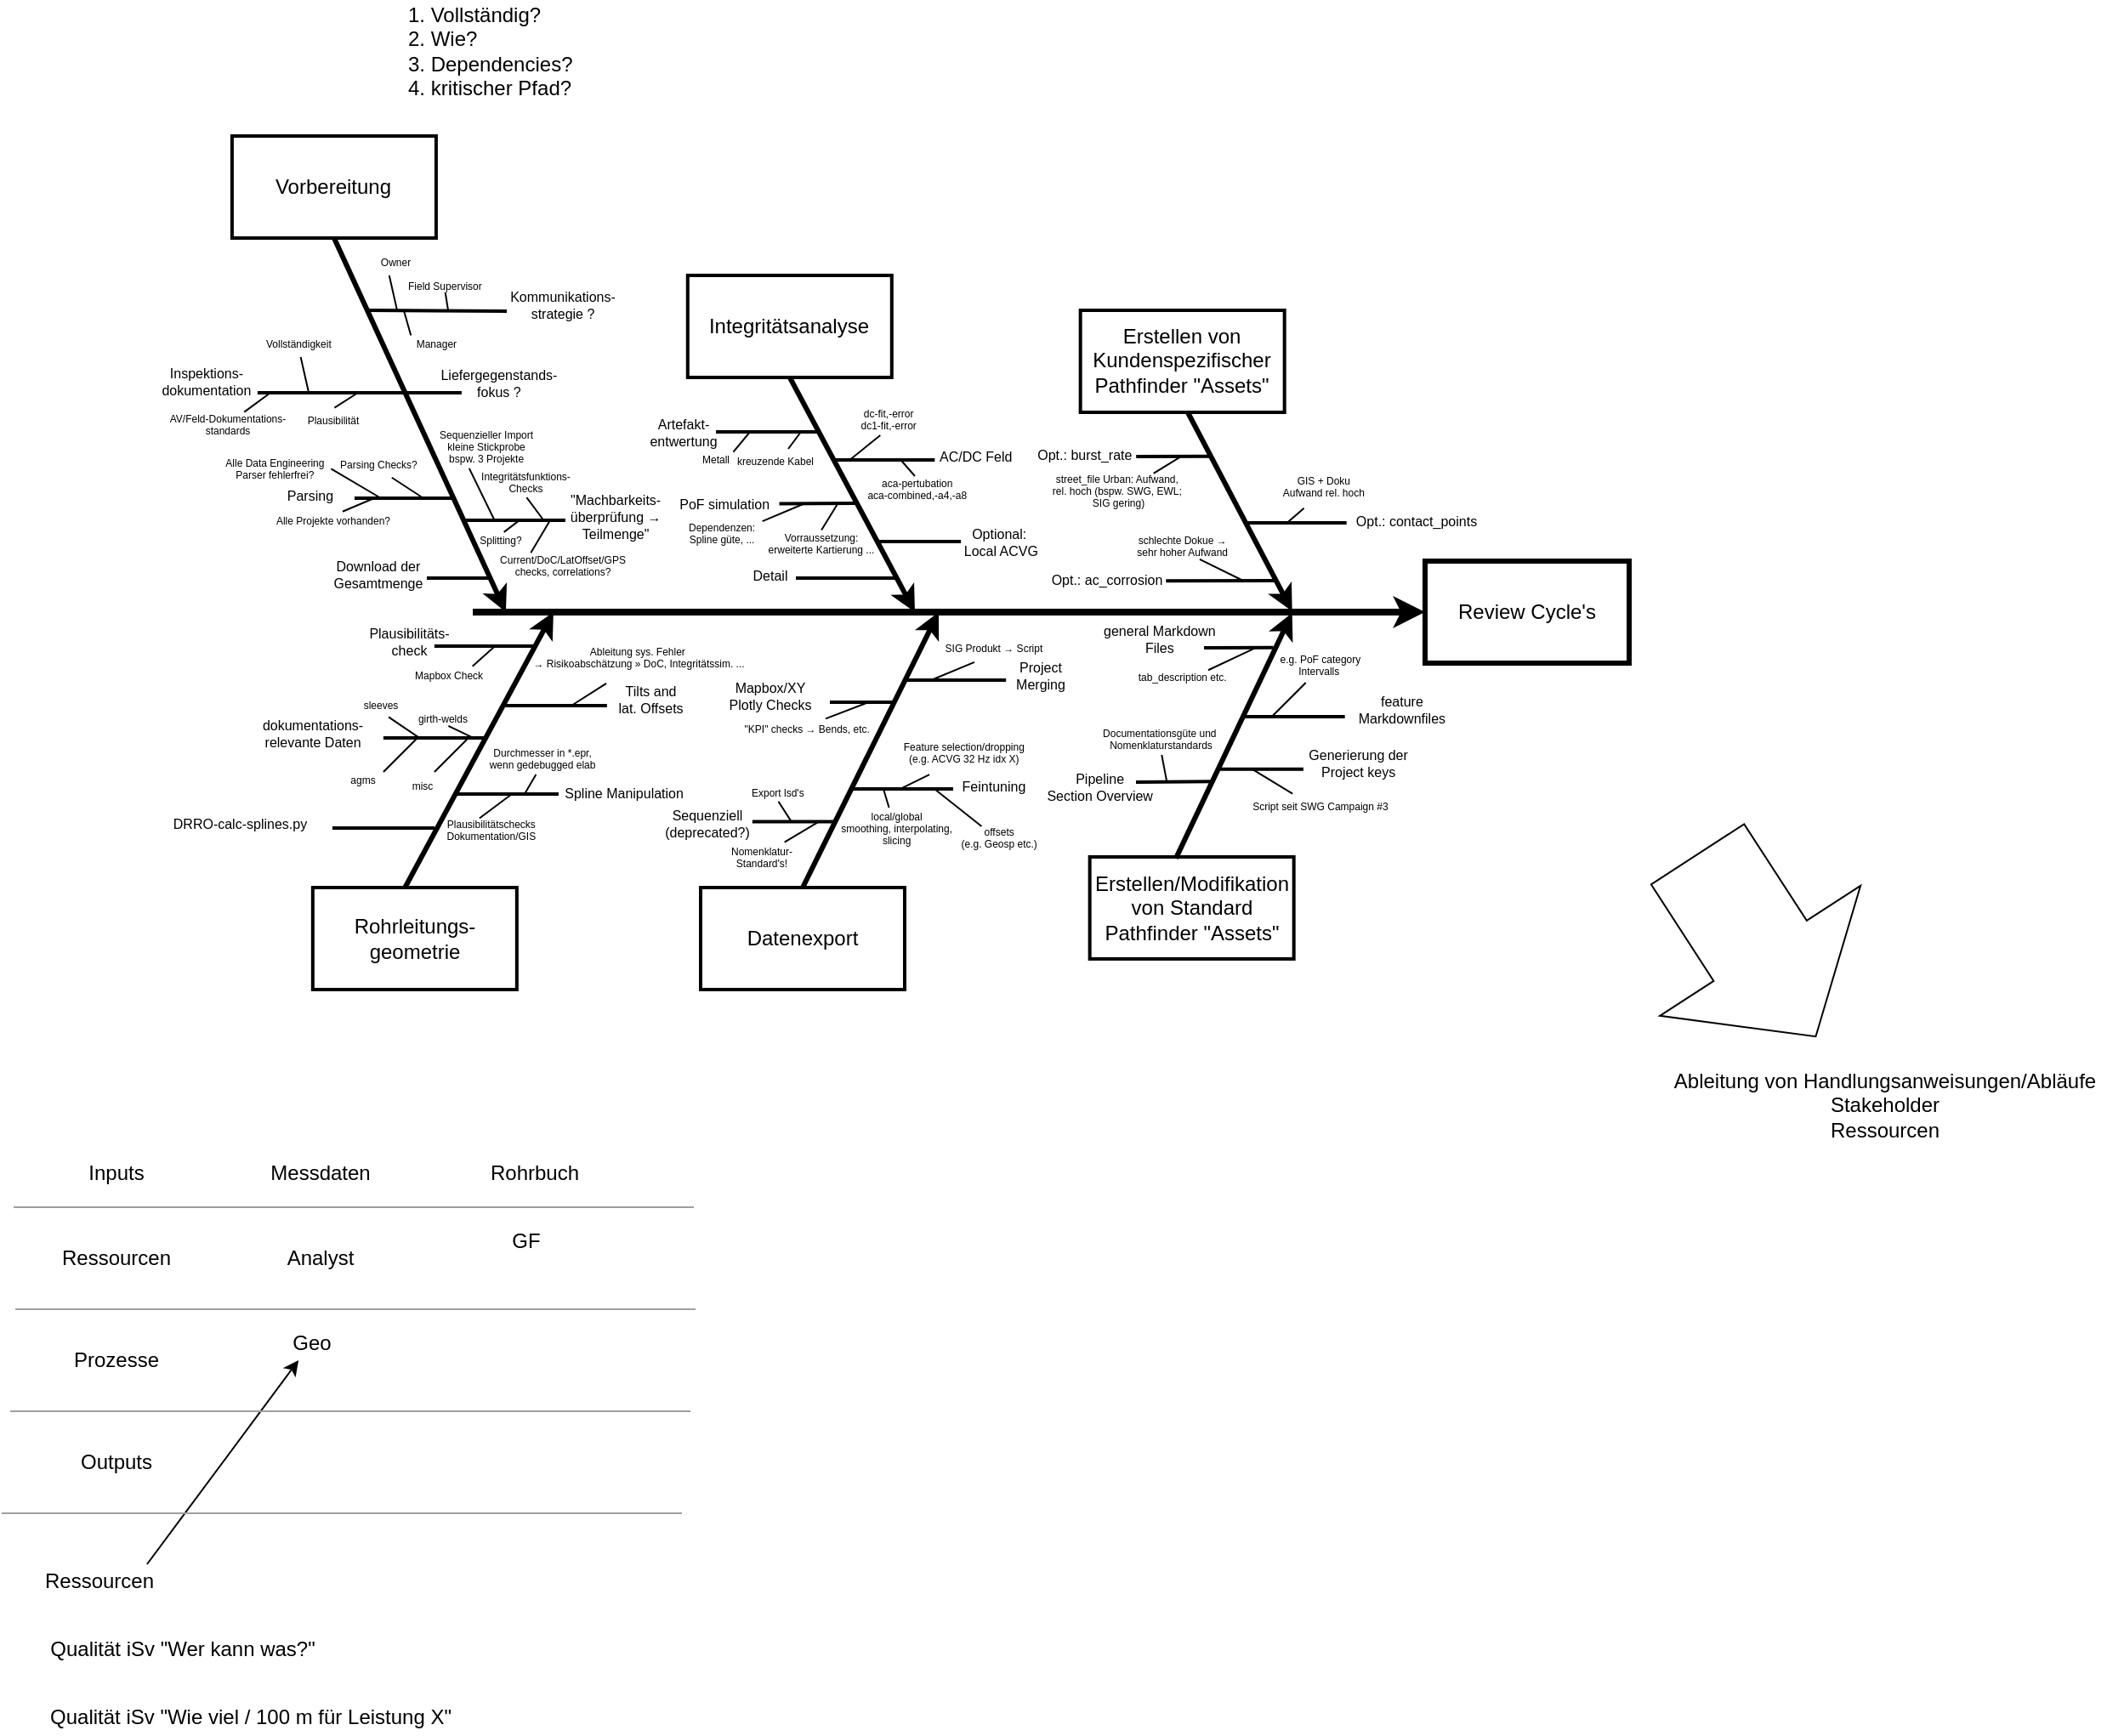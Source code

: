 <mxfile version="15.8.4" type="device"><diagram name="Page-1" id="4fc8d65c-f3f6-feb3-4d1c-02f59d9f9886"><mxGraphModel dx="1578" dy="1123" grid="1" gridSize="10" guides="1" tooltips="1" connect="1" arrows="1" fold="1" page="0" pageScale="1" pageWidth="826" pageHeight="1169" background="none" math="0" shadow="0"><root><mxCell id="0"/><mxCell id="1" parent="0"/><mxCell id="2" value="Vorbereitung" style="whiteSpace=wrap;strokeWidth=2" parent="1" vertex="1"><mxGeometry x="-21.542" width="120" height="60" as="geometry"/></mxCell><mxCell id="5" value="Rohrleitungs-&#10;geometrie" style="whiteSpace=wrap;strokeWidth=2" parent="1" vertex="1"><mxGeometry x="25.918" y="442" width="120" height="60" as="geometry"/></mxCell><mxCell id="8" value="Review Cycle's" style="whiteSpace=wrap;strokeWidth=3" parent="1" vertex="1"><mxGeometry x="680" y="250" width="120" height="60" as="geometry"/></mxCell><mxCell id="9" value="" style="edgeStyle=none;strokeWidth=4" parent="1" target="8" edge="1"><mxGeometry width="100" height="100" relative="1" as="geometry"><mxPoint x="120" y="280" as="sourcePoint"/><mxPoint x="240" y="230" as="targetPoint"/></mxGeometry></mxCell><mxCell id="12" value="" style="edgeStyle=none;exitX=0.5;exitY=1;strokeWidth=3" parent="1" source="2" edge="1"><mxGeometry width="100" height="100" relative="1" as="geometry"><mxPoint x="79.458" y="190" as="sourcePoint"/><mxPoint x="139.458" y="280" as="targetPoint"/></mxGeometry></mxCell><mxCell id="15" value="" style="edgeStyle=none;exitX=0.452;exitY=0;strokeWidth=3;exitDx=0;exitDy=0;exitPerimeter=0;" parent="1" source="5" edge="1"><mxGeometry width="100" height="100" relative="1" as="geometry"><mxPoint x="107.458" y="400" as="sourcePoint"/><mxPoint x="167.458" y="280" as="targetPoint"/></mxGeometry></mxCell><mxCell id="16" value="" style="edgeStyle=none;endArrow=none;strokeWidth=2" parent="1" edge="1"><mxGeometry width="100" height="100" relative="1" as="geometry"><mxPoint x="-6.542" y="151" as="sourcePoint"/><mxPoint x="53.458" y="151" as="targetPoint"/></mxGeometry></mxCell><mxCell id="17" value="" style="edgeStyle=none;endArrow=none;strokeWidth=2" parent="1" edge="1"><mxGeometry width="100" height="100" relative="1" as="geometry"><mxPoint x="50.458" y="213" as="sourcePoint"/><mxPoint x="108" y="213" as="targetPoint"/></mxGeometry></mxCell><mxCell id="18" value="" style="edgeStyle=none;endArrow=none;strokeWidth=2" parent="1" edge="1"><mxGeometry width="100" height="100" relative="1" as="geometry"><mxPoint x="93" y="260" as="sourcePoint"/><mxPoint x="129.458" y="260" as="targetPoint"/></mxGeometry></mxCell><mxCell id="19" value="" style="edgeStyle=none;endArrow=none;strokeWidth=2" parent="1" edge="1"><mxGeometry width="100" height="100" relative="1" as="geometry"><mxPoint x="53.458" y="151" as="sourcePoint"/><mxPoint x="113.458" y="151" as="targetPoint"/></mxGeometry></mxCell><mxCell id="20" value="" style="edgeStyle=none;endArrow=none;strokeWidth=2" parent="1" edge="1"><mxGeometry width="100" height="100" relative="1" as="geometry"><mxPoint x="114.458" y="226" as="sourcePoint"/><mxPoint x="174.458" y="226" as="targetPoint"/></mxGeometry></mxCell><mxCell id="25" value="" style="edgeStyle=none;endArrow=none;strokeWidth=2" parent="1" edge="1"><mxGeometry width="100" height="100" relative="1" as="geometry"><mxPoint x="97.458" y="300" as="sourcePoint"/><mxPoint x="157.458" y="300" as="targetPoint"/></mxGeometry></mxCell><mxCell id="26" value="" style="edgeStyle=none;endArrow=none;strokeWidth=2" parent="1" edge="1"><mxGeometry width="100" height="100" relative="1" as="geometry"><mxPoint x="67.458" y="354" as="sourcePoint"/><mxPoint x="127.458" y="354" as="targetPoint"/></mxGeometry></mxCell><mxCell id="27" value="" style="edgeStyle=none;endArrow=none;strokeWidth=2" parent="1" edge="1"><mxGeometry width="100" height="100" relative="1" as="geometry"><mxPoint x="37.458" y="407" as="sourcePoint"/><mxPoint x="97.458" y="407" as="targetPoint"/></mxGeometry></mxCell><mxCell id="35" value="" style="edgeStyle=none;endArrow=none;strokeWidth=2" parent="1" edge="1"><mxGeometry width="100" height="100" relative="1" as="geometry"><mxPoint x="138.918" y="335.05" as="sourcePoint"/><mxPoint x="198.918" y="335.05" as="targetPoint"/></mxGeometry></mxCell><mxCell id="37" value="" style="edgeStyle=none;endArrow=none;strokeWidth=2" parent="1" edge="1"><mxGeometry width="100" height="100" relative="1" as="geometry"><mxPoint x="110.458" y="387" as="sourcePoint"/><mxPoint x="170.458" y="387" as="targetPoint"/></mxGeometry></mxCell><mxCell id="38" value="" style="edgeStyle=none;endArrow=none;exitX=0.523;exitY=-0.011;exitDx=0;exitDy=0;exitPerimeter=0;" parent="1" source="122" edge="1"><mxGeometry width="100" height="100" relative="1" as="geometry"><mxPoint x="37" y="161" as="sourcePoint"/><mxPoint x="52.458" y="151" as="targetPoint"/></mxGeometry></mxCell><mxCell id="39" value="" style="edgeStyle=none;endArrow=none;" parent="1" source="121" edge="1"><mxGeometry width="100" height="100" relative="1" as="geometry"><mxPoint x="14" y="128" as="sourcePoint"/><mxPoint x="23.458" y="150.53" as="targetPoint"/></mxGeometry></mxCell><mxCell id="42" value="" style="edgeStyle=none;endArrow=none;" parent="1" edge="1"><mxGeometry width="100" height="100" relative="1" as="geometry"><mxPoint x="132.976" y="226.37" as="sourcePoint"/><mxPoint x="117.905" y="195.419" as="targetPoint"/></mxGeometry></mxCell><mxCell id="43" value="" style="edgeStyle=none;endArrow=none;entryX=0.507;entryY=1.108;entryDx=0;entryDy=0;entryPerimeter=0;" parent="1" target="130" edge="1"><mxGeometry width="100" height="100" relative="1" as="geometry"><mxPoint x="161.976" y="226.37" as="sourcePoint"/><mxPoint x="157.678" y="211.53" as="targetPoint"/></mxGeometry></mxCell><mxCell id="45" value="" style="edgeStyle=none;endArrow=none;exitX=1.047;exitY=0.359;exitDx=0;exitDy=0;exitPerimeter=0;" parent="1" source="123" edge="1"><mxGeometry width="100" height="100" relative="1" as="geometry"><mxPoint x="34.976" y="233.37" as="sourcePoint"/><mxPoint x="66" y="213" as="targetPoint"/></mxGeometry></mxCell><mxCell id="46" value="" style="edgeStyle=none;endArrow=none;" parent="1" target="136" edge="1"><mxGeometry width="100" height="100" relative="1" as="geometry"><mxPoint x="150.458" y="387" as="sourcePoint"/><mxPoint x="170.458" y="367" as="targetPoint"/></mxGeometry></mxCell><mxCell id="47" value="" style="edgeStyle=none;endArrow=none;entryX=0.101;entryY=0.081;entryDx=0;entryDy=0;entryPerimeter=0;" parent="1" edge="1"><mxGeometry width="100" height="100" relative="1" as="geometry"><mxPoint x="143" y="387" as="sourcePoint"/><mxPoint x="123.95" y="401.268" as="targetPoint"/></mxGeometry></mxCell><mxCell id="52" value="" style="edgeStyle=none;endArrow=none;" parent="1" edge="1"><mxGeometry width="100" height="100" relative="1" as="geometry"><mxPoint x="97.458" y="374" as="sourcePoint"/><mxPoint x="117.458" y="354" as="targetPoint"/></mxGeometry></mxCell><mxCell id="53" value="" style="edgeStyle=none;endArrow=none;" parent="1" edge="1"><mxGeometry width="100" height="100" relative="1" as="geometry"><mxPoint x="67.458" y="374" as="sourcePoint"/><mxPoint x="87.458" y="354" as="targetPoint"/></mxGeometry></mxCell><mxCell id="55" value="" style="edgeStyle=none;endArrow=none;" parent="1" source="Ro5ALPx7WOe1Nwd9Tbri-281" edge="1"><mxGeometry width="100" height="100" relative="1" as="geometry"><mxPoint x="184.044" y="340.94" as="sourcePoint"/><mxPoint x="178" y="335" as="targetPoint"/></mxGeometry></mxCell><mxCell id="114" value="Liefergegenstands-&#10;fokus ?" style="text;spacingTop=-5;fontSize=8;align=center;verticalAlign=middle;points=[]" parent="1" vertex="1"><mxGeometry x="120.458" y="138.0" width="30" height="20.0" as="geometry"/></mxCell><mxCell id="116" value="Parsing" style="text;spacingTop=-5;fontSize=8;align=center;verticalAlign=middle;points=[]" parent="1" vertex="1"><mxGeometry x="9.458" y="204.0" width="30" height="20.0" as="geometry"/></mxCell><mxCell id="117" value="Download der&#10;Gesamtmenge" style="text;spacingTop=-5;fontSize=8;align=center;verticalAlign=middle;points=[]" parent="1" vertex="1"><mxGeometry x="49.458" y="250.42" width="30" height="20.0" as="geometry"/></mxCell><mxCell id="118" value="Tilts and&#10;lat. Offsets" style="text;spacingTop=-5;fontSize=8;align=center;verticalAlign=middle;points=[]" parent="1" vertex="1"><mxGeometry x="201.54" y="323.94" width="46.46" height="20" as="geometry"/></mxCell><mxCell id="119" value="dokumentations-&#10;relevante Daten" style="text;spacingTop=-5;fontSize=8;align=center;verticalAlign=middle;points=[]" parent="1" vertex="1"><mxGeometry x="-9.95" y="344" width="71.95" height="20" as="geometry"/></mxCell><mxCell id="120" value="DRRO-calc-splines.py" style="text;spacingTop=-5;fontSize=8;align=center;verticalAlign=middle;points=[]" parent="1" vertex="1"><mxGeometry x="-60" y="397" width="86.46" height="20" as="geometry"/></mxCell><mxCell id="121" value="Vollständigkeit" style="text;spacingTop=-5;fontSize=6;align=center;verticalAlign=middle;points=[]" parent="1" vertex="1"><mxGeometry x="-4.08" y="120" width="43.54" height="10" as="geometry"/></mxCell><mxCell id="122" value="Plausibilität" style="text;spacingTop=-5;fontSize=6;align=center;verticalAlign=middle;points=[]" parent="1" vertex="1"><mxGeometry x="22.998" y="160.0" width="30" height="20.0" as="geometry"/></mxCell><mxCell id="123" value="Alle Data Engineering&#10;Parser fehlerfrei?" style="text;spacingTop=-5;fontSize=6;align=center;verticalAlign=middle;points=[]" parent="1" vertex="1"><mxGeometry x="-26.47" y="188.53" width="60.31" height="20" as="geometry"/></mxCell><mxCell id="125" value="sleeves" style="text;spacingTop=-5;fontSize=6;align=center;verticalAlign=middle;points=[]" parent="1" vertex="1"><mxGeometry x="51" y="335.94" width="30" height="2.92" as="geometry"/></mxCell><mxCell id="126" value="girth-welds" style="text;spacingTop=-5;fontSize=6;align=center;verticalAlign=middle;points=[]" parent="1" vertex="1"><mxGeometry x="87.46" y="343.86" width="30" height="3.06" as="geometry"/></mxCell><mxCell id="127" value="agms" style="text;spacingTop=-5;fontSize=6;align=center;verticalAlign=middle;points=[]" parent="1" vertex="1"><mxGeometry x="40.51" y="376.97" width="30" height="9.03" as="geometry"/></mxCell><mxCell id="128" value="misc" style="text;spacingTop=-5;fontSize=6;align=center;verticalAlign=middle;points=[]" parent="1" vertex="1"><mxGeometry x="75.514" y="374.972" width="30" height="20.0" as="geometry"/></mxCell><mxCell id="129" value="Sequenzieller Import&#10;kleine Stickprobe &#10;bspw. 3 Projekte" style="text;spacingTop=-5;fontSize=6;align=center;verticalAlign=middle;points=[]" parent="1" vertex="1"><mxGeometry x="113.036" y="175.419" width="30" height="20.0" as="geometry"/></mxCell><mxCell id="130" value="Integritätsfunktions-&#10;Checks" style="text;spacingTop=-5;fontSize=6;align=center;verticalAlign=middle;points=[]" parent="1" vertex="1"><mxGeometry x="119.46" y="201.53" width="63.54" height="10" as="geometry"/></mxCell><mxCell id="135" value="Plausibilitätschecks&#10;Dokumentation/GIS" style="text;spacingTop=-5;fontSize=6;align=center;verticalAlign=middle;points=[]" parent="1" vertex="1"><mxGeometry x="115.92" y="396.97" width="30" height="28" as="geometry"/></mxCell><mxCell id="136" value="Durchmesser in *.epr, &#10;wenn gedebugged elab" style="text;spacingTop=-5;fontSize=6;align=center;verticalAlign=middle;points=[]" parent="1" vertex="1"><mxGeometry x="126.05" y="362.45" width="69.97" height="13.05" as="geometry"/></mxCell><mxCell id="137" value="Inspektions-&#10;dokumentation&#10;" style="text;spacingTop=-5;fontSize=8;align=center;verticalAlign=middle;points=[]" parent="1" vertex="1"><mxGeometry x="-51.538" y="141.972" width="30" height="20.0" as="geometry"/></mxCell><mxCell id="138" value="&quot;Machbarkeits-&#10;überprüfung →&#10;Teilmenge&quot;" style="text;spacingTop=-5;fontSize=8;align=center;verticalAlign=middle;points=[]" parent="1" vertex="1"><mxGeometry x="176.04" y="216.53" width="56.04" height="20" as="geometry"/></mxCell><mxCell id="140" value="Plausibilitäts-&#10;check" style="text;spacingTop=-5;fontSize=8;align=center;verticalAlign=middle;points=[]" parent="1" vertex="1"><mxGeometry x="60" y="289.86" width="45.51" height="20" as="geometry"/></mxCell><mxCell id="142" value="Spline Manipulation" style="text;spacingTop=-5;fontSize=8;align=center;verticalAlign=middle;points=[]" parent="1" vertex="1"><mxGeometry x="194.042" y="378.992" width="30" height="20.0" as="geometry"/></mxCell><mxCell id="143" value="Integritätsanalyse" style="whiteSpace=wrap;strokeWidth=2" parent="1" vertex="1"><mxGeometry x="246.39" y="81.97" width="120" height="60" as="geometry"/></mxCell><mxCell id="144" value="Datenexport" style="whiteSpace=wrap;strokeWidth=2" parent="1" vertex="1"><mxGeometry x="254" y="442.0" width="120" height="60" as="geometry"/></mxCell><mxCell id="145" value="" style="edgeStyle=none;exitX=0.5;exitY=1;strokeWidth=3" parent="1" source="143" edge="1"><mxGeometry width="100" height="100" relative="1" as="geometry"><mxPoint x="320" y="190.0" as="sourcePoint"/><mxPoint x="380" y="280.0" as="targetPoint"/></mxGeometry></mxCell><mxCell id="146" value="" style="edgeStyle=none;exitX=0.5;exitY=0;strokeWidth=3;exitDx=0;exitDy=0;" parent="1" source="144" edge="1"><mxGeometry width="100" height="100" relative="1" as="geometry"><mxPoint x="334.0" y="400.0" as="sourcePoint"/><mxPoint x="394" y="280.0" as="targetPoint"/></mxGeometry></mxCell><mxCell id="147" value="" style="edgeStyle=none;endArrow=none;strokeWidth=2" parent="1" edge="1"><mxGeometry width="100" height="100" relative="1" as="geometry"><mxPoint x="263.0" y="174.0" as="sourcePoint"/><mxPoint x="323" y="174.0" as="targetPoint"/></mxGeometry></mxCell><mxCell id="148" value="" style="edgeStyle=none;endArrow=none;strokeWidth=2;exitX=1.019;exitY=0.367;exitDx=0;exitDy=0;exitPerimeter=0;" parent="1" source="177" edge="1"><mxGeometry width="100" height="100" relative="1" as="geometry"><mxPoint x="285" y="216.0" as="sourcePoint"/><mxPoint x="345.0" y="216.0" as="targetPoint"/></mxGeometry></mxCell><mxCell id="149" value="" style="edgeStyle=none;endArrow=none;strokeWidth=2" parent="1" edge="1"><mxGeometry width="100" height="100" relative="1" as="geometry"><mxPoint x="310" y="260.0" as="sourcePoint"/><mxPoint x="370.0" y="260.0" as="targetPoint"/></mxGeometry></mxCell><mxCell id="150" value="" style="edgeStyle=none;endArrow=none;strokeWidth=2" parent="1" edge="1"><mxGeometry width="100" height="100" relative="1" as="geometry"><mxPoint x="358.06" y="238.54" as="sourcePoint"/><mxPoint x="407.06" y="238.54" as="targetPoint"/></mxGeometry></mxCell><mxCell id="152" value="" style="edgeStyle=none;endArrow=none;strokeWidth=2" parent="1" edge="1"><mxGeometry width="100" height="100" relative="1" as="geometry"><mxPoint x="331.67" y="190.49" as="sourcePoint"/><mxPoint x="391.67" y="190.49" as="targetPoint"/></mxGeometry></mxCell><mxCell id="155" value="" style="edgeStyle=none;endArrow=none;strokeWidth=2;" parent="1" edge="1"><mxGeometry width="100" height="100" relative="1" as="geometry"><mxPoint x="330" y="333" as="sourcePoint"/><mxPoint x="368.61" y="333.06" as="targetPoint"/></mxGeometry></mxCell><mxCell id="157" value="" style="edgeStyle=none;endArrow=none;strokeWidth=2" parent="1" edge="1"><mxGeometry width="100" height="100" relative="1" as="geometry"><mxPoint x="373.58" y="320.0" as="sourcePoint"/><mxPoint x="433.58" y="320.0" as="targetPoint"/></mxGeometry></mxCell><mxCell id="158" value="" style="edgeStyle=none;endArrow=none;strokeWidth=2" parent="1" edge="1"><mxGeometry width="100" height="100" relative="1" as="geometry"><mxPoint x="284.42" y="403.31" as="sourcePoint"/><mxPoint x="333.17" y="403.25" as="targetPoint"/><Array as="points"><mxPoint x="310.42" y="403.31"/></Array></mxGeometry></mxCell><mxCell id="159" value="" style="edgeStyle=none;endArrow=none;" parent="1" source="183" edge="1"><mxGeometry width="100" height="100" relative="1" as="geometry"><mxPoint x="293.0" y="194.0" as="sourcePoint"/><mxPoint x="313.0" y="174.0" as="targetPoint"/></mxGeometry></mxCell><mxCell id="160" value="" style="edgeStyle=none;endArrow=none;exitX=1.011;exitY=0.144;exitDx=0;exitDy=0;exitPerimeter=0;" parent="1" source="182" edge="1"><mxGeometry width="100" height="100" relative="1" as="geometry"><mxPoint x="263.0" y="194.0" as="sourcePoint"/><mxPoint x="283" y="174.0" as="targetPoint"/></mxGeometry></mxCell><mxCell id="161" value="" style="edgeStyle=none;endArrow=none;entryX=0.336;entryY=0.962;entryDx=0;entryDy=0;entryPerimeter=0;" parent="1" target="192" edge="1"><mxGeometry width="100" height="100" relative="1" as="geometry"><mxPoint x="341.67" y="190.49" as="sourcePoint"/><mxPoint x="361.67" y="170.49" as="targetPoint"/></mxGeometry></mxCell><mxCell id="162" value="" style="edgeStyle=none;endArrow=none;" parent="1" edge="1"><mxGeometry width="100" height="100" relative="1" as="geometry"><mxPoint x="371.67" y="190.49" as="sourcePoint"/><mxPoint x="380" y="200" as="targetPoint"/></mxGeometry></mxCell><mxCell id="165" value="" style="edgeStyle=none;endArrow=none;exitX=0.502;exitY=-0.036;exitDx=0;exitDy=0;exitPerimeter=0;" parent="1" source="185" edge="1"><mxGeometry width="100" height="100" relative="1" as="geometry"><mxPoint x="314.518" y="236.37" as="sourcePoint"/><mxPoint x="334.518" y="216.37" as="targetPoint"/></mxGeometry></mxCell><mxCell id="166" value="" style="edgeStyle=none;endArrow=none;" parent="1" source="184" edge="1"><mxGeometry width="100" height="100" relative="1" as="geometry"><mxPoint x="284.496" y="229.288" as="sourcePoint"/><mxPoint x="314.518" y="216.37" as="targetPoint"/></mxGeometry></mxCell><mxCell id="167" value="" style="edgeStyle=none;endArrow=none;entryX=0.944;entryY=-0.083;entryDx=0;entryDy=0;entryPerimeter=0;" parent="1" target="197" edge="1"><mxGeometry width="100" height="100" relative="1" as="geometry"><mxPoint x="323.42" y="403.31" as="sourcePoint"/><mxPoint x="343.42" y="383.31" as="targetPoint"/></mxGeometry></mxCell><mxCell id="168" value="" style="edgeStyle=none;endArrow=none;entryX=0.511;entryY=1.357;entryDx=0;entryDy=0;entryPerimeter=0;" parent="1" target="196" edge="1"><mxGeometry width="100" height="100" relative="1" as="geometry"><mxPoint x="307.42" y="403.31" as="sourcePoint"/><mxPoint x="327.42" y="383.31" as="targetPoint"/></mxGeometry></mxCell><mxCell id="169" value="" style="edgeStyle=none;endArrow=none;entryX=0.117;entryY=0.95;entryDx=0;entryDy=0;entryPerimeter=0;" parent="1" target="195" edge="1"><mxGeometry width="100" height="100" relative="1" as="geometry"><mxPoint x="389.58" y="320" as="sourcePoint"/><mxPoint x="433.58" y="300.0" as="targetPoint"/></mxGeometry></mxCell><mxCell id="176" value="Artefakt-&#10;entwertung" style="text;spacingTop=-5;fontSize=8;align=center;verticalAlign=middle;points=[]" parent="1" vertex="1"><mxGeometry x="229.0" y="167.0" width="30" height="20.0" as="geometry"/></mxCell><mxCell id="177" value="PoF simulation" style="text;spacingTop=-5;fontSize=8;align=center;verticalAlign=middle;points=[]" parent="1" vertex="1"><mxGeometry x="237.08" y="208.89" width="62" height="20" as="geometry"/></mxCell><mxCell id="178" value="Detail" style="text;spacingTop=-5;fontSize=8;align=center;verticalAlign=middle;points=[]" parent="1" vertex="1"><mxGeometry x="280" y="251.0" width="30" height="20.0" as="geometry"/></mxCell><mxCell id="181" value="Mapbox/XY &#10;Plotly Checks" style="text;spacingTop=-5;fontSize=8;align=center;verticalAlign=middle;points=[]" parent="1" vertex="1"><mxGeometry x="266.5" y="321.94" width="57" height="20" as="geometry"/></mxCell><mxCell id="182" value="Metall" style="text;spacingTop=-5;fontSize=6;align=center;verticalAlign=middle;points=[]" parent="1" vertex="1"><mxGeometry x="253" y="182.89" width="20" height="20" as="geometry"/></mxCell><mxCell id="183" value="kreuzende Kabel" style="text;spacingTop=-5;fontSize=6;align=center;verticalAlign=middle;points=[]" parent="1" vertex="1"><mxGeometry x="283.0" y="184.0" width="30" height="20.0" as="geometry"/></mxCell><mxCell id="184" value="Dependenzen: &#10;Spline güte, ..." style="text;spacingTop=-5;fontSize=6;align=center;verticalAlign=middle;points=[]" parent="1" vertex="1"><mxGeometry x="228.08" y="226.53" width="76.92" height="20" as="geometry"/></mxCell><mxCell id="185" value="Vorraussetzung: &#10;erweiterte Kartierung ..." style="text;spacingTop=-5;fontSize=6;align=center;verticalAlign=middle;points=[]" parent="1" vertex="1"><mxGeometry x="309.996" y="232.498" width="30" height="20.0" as="geometry"/></mxCell><mxCell id="192" value="dc-fit,-error&#10;dc1-fit,-error" style="text;spacingTop=-5;fontSize=6;align=center;verticalAlign=middle;points=[]" parent="1" vertex="1"><mxGeometry x="349.58" y="161.97" width="30" height="14.58" as="geometry"/></mxCell><mxCell id="193" value="aca-pertubation&#10;aca-combined,-a4,-a8" style="text;spacingTop=-5;fontSize=6;align=center;verticalAlign=middle;points=[]" parent="1" vertex="1"><mxGeometry x="366.389" y="200.629" width="30" height="20.0" as="geometry"/></mxCell><mxCell id="194" value=" " style="text;spacingTop=-5;fontSize=6;align=center;verticalAlign=middle;points=[]" parent="1" vertex="1"><mxGeometry x="384.833" y="308.333" width="30" height="20.0" as="geometry"/></mxCell><mxCell id="195" value="SIG Produkt → Script" style="text;spacingTop=-5;fontSize=6;align=center;verticalAlign=middle;points=[]" parent="1" vertex="1"><mxGeometry x="411.48" y="298.33" width="30" height="11.67" as="geometry"/></mxCell><mxCell id="196" value="Export lsd's" style="text;spacingTop=-5;fontSize=6;align=center;verticalAlign=middle;points=[]" parent="1" vertex="1"><mxGeometry x="284.42" y="387.63" width="30" height="2.73" as="geometry"/></mxCell><mxCell id="197" value="Nomenklatur-&#10;Standard's!" style="text;spacingTop=-5;fontSize=6;align=center;verticalAlign=middle;points=[]" parent="1" vertex="1"><mxGeometry x="275.003" y="416.997" width="30" height="20.0" as="geometry"/></mxCell><mxCell id="198" value="Optional:&#10; Local ACVG" style="text;spacingTop=-5;fontSize=8;align=center;verticalAlign=middle;points=[]" parent="1" vertex="1"><mxGeometry x="414.583" y="231.532" width="30" height="20.0" as="geometry"/></mxCell><mxCell id="200" value="AC/DC Feld" style="text;spacingTop=-5;fontSize=8;align=center;verticalAlign=middle;points=[]" parent="1" vertex="1"><mxGeometry x="400.833" y="180.892" width="30" height="20.0" as="geometry"/></mxCell><mxCell id="202" value="Project &#10;Merging" style="text;spacingTop=-5;fontSize=8;align=center;verticalAlign=middle;points=[]" parent="1" vertex="1"><mxGeometry x="438.993" y="310.002" width="30" height="20.0" as="geometry"/></mxCell><mxCell id="203" value="Sequenziell&#10;(deprecated?)" style="text;spacingTop=-5;fontSize=8;align=center;verticalAlign=middle;points=[]" parent="1" vertex="1"><mxGeometry x="243.003" y="396.972" width="30" height="20.0" as="geometry"/></mxCell><mxCell id="204" value="Erstellen von Kundenspezifischer Pathfinder &quot;Assets&quot;" style="whiteSpace=wrap;strokeWidth=2" parent="1" vertex="1"><mxGeometry x="477.333" y="102.498" width="120" height="60" as="geometry"/></mxCell><mxCell id="205" value="Erstellen/Modifikation von Standard Pathfinder &quot;Assets&quot;" style="whiteSpace=wrap;strokeWidth=2" parent="1" vertex="1"><mxGeometry x="482.833" y="423.968" width="120" height="60" as="geometry"/></mxCell><mxCell id="206" value="" style="edgeStyle=none;exitX=0.526;exitY=1;strokeWidth=3;exitDx=0;exitDy=0;exitPerimeter=0;" parent="1" source="204" edge="1"><mxGeometry width="100" height="100" relative="1" as="geometry"><mxPoint x="525.663" y="135.998" as="sourcePoint"/><mxPoint x="601.833" y="279.528" as="targetPoint"/></mxGeometry></mxCell><mxCell id="207" value="" style="edgeStyle=none;strokeWidth=3;exitX=0.422;exitY=0.014;exitDx=0;exitDy=0;exitPerimeter=0;" parent="1" source="205" edge="1"><mxGeometry width="100" height="100" relative="1" as="geometry"><mxPoint x="546" y="399" as="sourcePoint"/><mxPoint x="601.833" y="280.528" as="targetPoint"/></mxGeometry></mxCell><mxCell id="208" value="" style="edgeStyle=none;endArrow=none;strokeWidth=2;startArrow=none;" parent="1" edge="1"><mxGeometry width="100" height="100" relative="1" as="geometry"><mxPoint x="608.46" y="372.42" as="sourcePoint"/><mxPoint x="558.46" y="372.42" as="targetPoint"/></mxGeometry></mxCell><mxCell id="209" value="" style="edgeStyle=none;endArrow=none;strokeWidth=2;exitX=0.995;exitY=0.407;exitDx=0;exitDy=0;exitPerimeter=0;" parent="1" source="238" edge="1"><mxGeometry width="100" height="100" relative="1" as="geometry"><mxPoint x="560" y="262" as="sourcePoint"/><mxPoint x="592.833" y="261.528" as="targetPoint"/></mxGeometry></mxCell><mxCell id="210" value="" style="edgeStyle=none;endArrow=none;strokeWidth=2" parent="1" edge="1"><mxGeometry width="100" height="100" relative="1" as="geometry"><mxPoint x="510" y="380" as="sourcePoint"/><mxPoint x="555.16" y="379.62" as="targetPoint"/></mxGeometry></mxCell><mxCell id="211" value="" style="edgeStyle=none;endArrow=none;strokeWidth=2;exitX=1.003;exitY=0.424;exitDx=0;exitDy=0;exitPerimeter=0;" parent="1" source="259" edge="1"><mxGeometry width="100" height="100" relative="1" as="geometry"><mxPoint x="508.592" y="189.8" as="sourcePoint"/><mxPoint x="553.753" y="188.358" as="targetPoint"/></mxGeometry></mxCell><mxCell id="212" value="" style="edgeStyle=none;endArrow=none;strokeWidth=2" parent="1" edge="1"><mxGeometry width="100" height="100" relative="1" as="geometry"><mxPoint x="573.833" y="227.528" as="sourcePoint"/><mxPoint x="633.833" y="227.528" as="targetPoint"/></mxGeometry></mxCell><mxCell id="215" value="" style="edgeStyle=none;endArrow=none;strokeWidth=2" parent="1" edge="1"><mxGeometry width="100" height="100" relative="1" as="geometry"><mxPoint x="550" y="301" as="sourcePoint"/><mxPoint x="590.753" y="300.838" as="targetPoint"/></mxGeometry></mxCell><mxCell id="218" value="" style="edgeStyle=none;endArrow=none;strokeWidth=2" parent="1" edge="1"><mxGeometry width="100" height="100" relative="1" as="geometry"><mxPoint x="572.833" y="341.528" as="sourcePoint"/><mxPoint x="632.833" y="341.528" as="targetPoint"/></mxGeometry></mxCell><mxCell id="220" value="" style="edgeStyle=none;endArrow=none;" parent="1" source="244" edge="1"><mxGeometry width="100" height="100" relative="1" as="geometry"><mxPoint x="541.293" y="423.948" as="sourcePoint"/><mxPoint x="578.46" y="372.42" as="targetPoint"/></mxGeometry></mxCell><mxCell id="222" value="" style="edgeStyle=none;endArrow=none;" parent="1" source="Ro5ALPx7WOe1Nwd9Tbri-309" edge="1"><mxGeometry width="100" height="100" relative="1" as="geometry"><mxPoint x="515.753" y="208.888" as="sourcePoint"/><mxPoint x="535.753" y="188.888" as="targetPoint"/></mxGeometry></mxCell><mxCell id="224" value="" style="edgeStyle=none;endArrow=none;" parent="1" target="251" edge="1"><mxGeometry width="100" height="100" relative="1" as="geometry"><mxPoint x="598.351" y="227.897" as="sourcePoint"/><mxPoint x="618.351" y="207.897" as="targetPoint"/></mxGeometry></mxCell><mxCell id="231" value="" style="edgeStyle=none;endArrow=none;" parent="1" edge="1"><mxGeometry width="100" height="100" relative="1" as="geometry"><mxPoint x="589.833" y="341.528" as="sourcePoint"/><mxPoint x="609.833" y="321.528" as="targetPoint"/></mxGeometry></mxCell><mxCell id="233" value="" style="edgeStyle=none;endArrow=none;" parent="1" source="Ro5ALPx7WOe1Nwd9Tbri-312" edge="1"><mxGeometry width="100" height="100" relative="1" as="geometry"><mxPoint x="550" y="310" as="sourcePoint"/><mxPoint x="580.753" y="300.838" as="targetPoint"/></mxGeometry></mxCell><mxCell id="238" value="Opt.: ac_corrosion" style="text;spacingTop=-5;fontSize=8;align=center;verticalAlign=middle;points=[]" parent="1" vertex="1"><mxGeometry x="458" y="253.53" width="70" height="20" as="geometry"/></mxCell><mxCell id="239" value="Pipeline &#10;Section Overview" style="text;spacingTop=-5;fontSize=8;align=center;verticalAlign=middle;points=[]" parent="1" vertex="1"><mxGeometry x="473.833" y="375.598" width="30" height="20.0" as="geometry"/></mxCell><mxCell id="241" value="general Markdown &#10;Files" style="text;spacingTop=-5;fontSize=8;align=center;verticalAlign=middle;points=[]" parent="1" vertex="1"><mxGeometry x="508.923" y="288.338" width="30" height="20.0" as="geometry"/></mxCell><mxCell id="244" value="Script seit SWG Campaign #3" style="text;spacingTop=-5;fontSize=6;align=center;verticalAlign=middle;points=[]" parent="1" vertex="1"><mxGeometry x="578.46" y="386.84" width="80" height="20" as="geometry"/></mxCell><mxCell id="251" value="GIS + Doku&#10;Aufwand rel. hoch" style="text;spacingTop=-5;fontSize=6;align=center;verticalAlign=middle;points=[]" parent="1" vertex="1"><mxGeometry x="605.421" y="198.897" width="30" height="20.0" as="geometry"/></mxCell><mxCell id="255" value="e.g. PoF category&#10;Intervalls " style="text;spacingTop=-5;fontSize=6;align=center;verticalAlign=middle;points=[]" parent="1" vertex="1"><mxGeometry x="603.457" y="303.941" width="30" height="20.0" as="geometry"/></mxCell><mxCell id="259" value="Opt.: burst_rate" style="text;spacingTop=-5;fontSize=8;align=center;verticalAlign=middle;points=[]" parent="1" vertex="1"><mxGeometry x="449.92" y="180" width="60" height="20" as="geometry"/></mxCell><mxCell id="260" value="Opt.: contact_points" style="text;spacingTop=-5;fontSize=8;align=center;verticalAlign=middle;points=[]" parent="1" vertex="1"><mxGeometry x="630" y="218.9" width="90" height="20" as="geometry"/></mxCell><mxCell id="263" value="feature &#10;Markdownfiles" style="text;spacingTop=-5;fontSize=8;align=center;verticalAlign=middle;points=[]" parent="1" vertex="1"><mxGeometry x="651.457" y="330.0" width="30" height="20.0" as="geometry"/></mxCell><mxCell id="Ro5ALPx7WOe1Nwd9Tbri-266" value="" style="edgeStyle=none;endArrow=none;exitX=0.646;exitY=-0.01;exitDx=0;exitDy=0;exitPerimeter=0;" parent="1" source="Ro5ALPx7WOe1Nwd9Tbri-267" edge="1"><mxGeometry width="100" height="100" relative="1" as="geometry"><mxPoint x="-13.812" y="160.8" as="sourcePoint"/><mxPoint x="1" y="151" as="targetPoint"/></mxGeometry></mxCell><mxCell id="Ro5ALPx7WOe1Nwd9Tbri-267" value="AV/Feld-Dokumentations-&#10;standards" style="text;spacingTop=-5;fontSize=6;align=center;verticalAlign=middle;points=[]" parent="1" vertex="1"><mxGeometry x="-57" y="162.5" width="66" height="20" as="geometry"/></mxCell><mxCell id="Ro5ALPx7WOe1Nwd9Tbri-269" value="" style="edgeStyle=none;endArrow=none;" parent="1" source="Ro5ALPx7WOe1Nwd9Tbri-270" edge="1"><mxGeometry width="100" height="100" relative="1" as="geometry"><mxPoint x="-13.122" y="193.16" as="sourcePoint"/><mxPoint x="91" y="213" as="targetPoint"/></mxGeometry></mxCell><mxCell id="Ro5ALPx7WOe1Nwd9Tbri-270" value="Parsing Checks?" style="text;spacingTop=-5;fontSize=6;align=center;verticalAlign=middle;points=[]" parent="1" vertex="1"><mxGeometry x="39" y="190.89" width="51.45" height="10" as="geometry"/></mxCell><mxCell id="Ro5ALPx7WOe1Nwd9Tbri-271" value="" style="edgeStyle=none;endArrow=none;" parent="1" edge="1"><mxGeometry width="100" height="100" relative="1" as="geometry"><mxPoint x="43.439" y="220.89" as="sourcePoint"/><mxPoint x="61.51" y="213.0" as="targetPoint"/><Array as="points"><mxPoint x="62" y="213"/></Array></mxGeometry></mxCell><mxCell id="Ro5ALPx7WOe1Nwd9Tbri-272" value="Alle Projekte vorhanden?" style="text;spacingTop=-5;fontSize=6;align=center;verticalAlign=middle;points=[]" parent="1" vertex="1"><mxGeometry x="12.27" y="220.63" width="51.45" height="16.53" as="geometry"/></mxCell><mxCell id="Ro5ALPx7WOe1Nwd9Tbri-273" value="" style="edgeStyle=none;endArrow=none;entryX=0.562;entryY=-0.169;entryDx=0;entryDy=0;entryPerimeter=0;" parent="1" target="Ro5ALPx7WOe1Nwd9Tbri-274" edge="1"><mxGeometry width="100" height="100" relative="1" as="geometry"><mxPoint x="147.866" y="225.68" as="sourcePoint"/><mxPoint x="132.75" y="209.31" as="targetPoint"/></mxGeometry></mxCell><mxCell id="Ro5ALPx7WOe1Nwd9Tbri-274" value="Splitting?" style="text;spacingTop=-5;fontSize=6;align=center;verticalAlign=middle;points=[]" parent="1" vertex="1"><mxGeometry x="121.46" y="234.89" width="30" height="11.64" as="geometry"/></mxCell><mxCell id="Ro5ALPx7WOe1Nwd9Tbri-275" value="" style="edgeStyle=none;endArrow=none;entryX=0.186;entryY=0.01;entryDx=0;entryDy=0;entryPerimeter=0;" parent="1" target="Ro5ALPx7WOe1Nwd9Tbri-276" edge="1"><mxGeometry width="100" height="100" relative="1" as="geometry"><mxPoint x="165.116" y="226.68" as="sourcePoint"/><mxPoint x="165" y="240" as="targetPoint"/></mxGeometry></mxCell><mxCell id="Ro5ALPx7WOe1Nwd9Tbri-276" value="Current/DoC/LatOffset/GPS&#10;checks, correlations?" style="text;spacingTop=-5;fontSize=6;align=center;verticalAlign=middle;points=[]" parent="1" vertex="1"><mxGeometry x="143" y="244.89" width="60" height="21.64" as="geometry"/></mxCell><mxCell id="Ro5ALPx7WOe1Nwd9Tbri-279" value="" style="edgeStyle=none;endArrow=none;exitX=0.65;exitY=1.98;exitDx=0;exitDy=0;exitPerimeter=0;" parent="1" source="125" edge="1"><mxGeometry width="100" height="100" relative="1" as="geometry"><mxPoint x="105.918" y="374.55" as="sourcePoint"/><mxPoint x="89.46" y="354.55" as="targetPoint"/></mxGeometry></mxCell><mxCell id="Ro5ALPx7WOe1Nwd9Tbri-280" value="" style="edgeStyle=none;endArrow=none;" parent="1" source="126" edge="1"><mxGeometry width="100" height="100" relative="1" as="geometry"><mxPoint x="94.05" y="341.32" as="sourcePoint"/><mxPoint x="119.46" y="353.55" as="targetPoint"/></mxGeometry></mxCell><mxCell id="Ro5ALPx7WOe1Nwd9Tbri-281" value="Ableitung sys. Fehler &#10;→ Risikoabschätzung » DoC, Integritätssim. ..." style="text;spacingTop=-5;fontSize=6;align=center;verticalAlign=middle;points=[]" parent="1" vertex="1"><mxGeometry x="187.51" y="297.49" width="60.49" height="24.45" as="geometry"/></mxCell><mxCell id="Ro5ALPx7WOe1Nwd9Tbri-284" value="" style="edgeStyle=none;endArrow=none;exitX=0.959;exitY=0.096;exitDx=0;exitDy=0;exitPerimeter=0;" parent="1" source="Ro5ALPx7WOe1Nwd9Tbri-285" edge="1"><mxGeometry width="100" height="100" relative="1" as="geometry"><mxPoint x="112.448" y="320.56" as="sourcePoint"/><mxPoint x="132.448" y="300.56" as="targetPoint"/></mxGeometry></mxCell><mxCell id="Ro5ALPx7WOe1Nwd9Tbri-285" value="Mapbox Check" style="text;spacingTop=-5;fontSize=6;align=center;verticalAlign=middle;points=[]" parent="1" vertex="1"><mxGeometry x="91.054" y="310.002" width="30" height="20.0" as="geometry"/></mxCell><mxCell id="Ro5ALPx7WOe1Nwd9Tbri-290" value="" style="edgeStyle=none;endArrow=none;strokeWidth=2" parent="1" edge="1"><mxGeometry width="100" height="100" relative="1" as="geometry"><mxPoint x="342.48" y="383.97" as="sourcePoint"/><mxPoint x="402.48" y="383.97" as="targetPoint"/></mxGeometry></mxCell><mxCell id="Ro5ALPx7WOe1Nwd9Tbri-291" value="" style="edgeStyle=none;endArrow=none;" parent="1" target="Ro5ALPx7WOe1Nwd9Tbri-296" edge="1"><mxGeometry width="100" height="100" relative="1" as="geometry"><mxPoint x="371.48" y="383.97" as="sourcePoint"/><mxPoint x="391.48" y="363.97" as="targetPoint"/></mxGeometry></mxCell><mxCell id="Ro5ALPx7WOe1Nwd9Tbri-292" value="" style="edgeStyle=none;endArrow=none;" parent="1" edge="1"><mxGeometry width="100" height="100" relative="1" as="geometry"><mxPoint x="419.235" y="405.97" as="sourcePoint"/><mxPoint x="391.48" y="383.97" as="targetPoint"/></mxGeometry></mxCell><mxCell id="Ro5ALPx7WOe1Nwd9Tbri-293" value="" style="edgeStyle=none;endArrow=none;" parent="1" source="Ro5ALPx7WOe1Nwd9Tbri-295" edge="1"><mxGeometry width="100" height="100" relative="1" as="geometry"><mxPoint x="341.48" y="403.97" as="sourcePoint"/><mxPoint x="361.48" y="383.97" as="targetPoint"/></mxGeometry></mxCell><mxCell id="Ro5ALPx7WOe1Nwd9Tbri-294" value="Feintuning" style="text;spacingTop=-5;fontSize=8;align=center;verticalAlign=middle;points=[]" parent="1" vertex="1"><mxGeometry x="411.48" y="374.97" width="30" height="20.0" as="geometry"/></mxCell><mxCell id="Ro5ALPx7WOe1Nwd9Tbri-295" value="local/global &#10;smoothing, interpolating, &#10;slicing" style="text;spacingTop=-5;fontSize=6;align=center;verticalAlign=middle;points=[]" parent="1" vertex="1"><mxGeometry x="344.74" y="394.97" width="49.16" height="30" as="geometry"/></mxCell><mxCell id="Ro5ALPx7WOe1Nwd9Tbri-296" value="Feature selection/dropping&#10;(e.g. ACVG 32 Hz idx X)" style="text;spacingTop=-5;fontSize=6;align=center;verticalAlign=middle;points=[]" parent="1" vertex="1"><mxGeometry x="384.32" y="355.6" width="49.16" height="20" as="geometry"/></mxCell><mxCell id="Ro5ALPx7WOe1Nwd9Tbri-297" value="offsets&#10;(e.g. Geosp etc.)" style="text;spacingTop=-5;fontSize=6;align=center;verticalAlign=middle;points=[]" parent="1" vertex="1"><mxGeometry x="405.0" y="405.97" width="49.16" height="19" as="geometry"/></mxCell><mxCell id="Ro5ALPx7WOe1Nwd9Tbri-298" value="" style="edgeStyle=none;endArrow=none;exitX=0.721;exitY=0.058;exitDx=0;exitDy=0;exitPerimeter=0;" parent="1" source="Ro5ALPx7WOe1Nwd9Tbri-299" edge="1"><mxGeometry width="100" height="100" relative="1" as="geometry"><mxPoint x="352.61" y="349.56" as="sourcePoint"/><mxPoint x="352.602" y="333.06" as="targetPoint"/></mxGeometry></mxCell><mxCell id="Ro5ALPx7WOe1Nwd9Tbri-299" value="&quot;KPI&quot; checks → Bends, etc." style="text;spacingTop=-5;fontSize=6;align=center;verticalAlign=middle;points=[]" parent="1" vertex="1"><mxGeometry x="292.03" y="341.53" width="49.16" height="20" as="geometry"/></mxCell><mxCell id="237" value="Generierung der&#10;Project keys" style="text;spacingTop=-5;fontSize=8;align=center;verticalAlign=middle;points=[]" parent="1" vertex="1"><mxGeometry x="608.71" y="361.55" width="64.17" height="20" as="geometry"/></mxCell><mxCell id="Ro5ALPx7WOe1Nwd9Tbri-303" value="" style="edgeStyle=none;endArrow=none;" parent="1" target="Ro5ALPx7WOe1Nwd9Tbri-304" edge="1"><mxGeometry width="100" height="100" relative="1" as="geometry"><mxPoint x="528.073" y="379.428" as="sourcePoint"/><mxPoint x="512.66" y="368.46" as="targetPoint"/></mxGeometry></mxCell><mxCell id="Ro5ALPx7WOe1Nwd9Tbri-304" value="Documentationsgüte und&#10; Nomenklaturstandards" style="text;spacingTop=-5;fontSize=6;align=center;verticalAlign=middle;points=[]" parent="1" vertex="1"><mxGeometry x="508.92" y="351.16" width="30" height="12.84" as="geometry"/></mxCell><mxCell id="Ro5ALPx7WOe1Nwd9Tbri-309" value="street_file Urban: Aufwand,&#10;rel. hoch (bspw. SWG, EWL;&#10; SIG gering)" style="text;spacingTop=-5;fontSize=6;align=center;verticalAlign=middle;points=[]" parent="1" vertex="1"><mxGeometry x="458.92" y="198.47" width="80" height="26.53" as="geometry"/></mxCell><mxCell id="Ro5ALPx7WOe1Nwd9Tbri-310" value="" style="edgeStyle=none;endArrow=none;" parent="1" target="Ro5ALPx7WOe1Nwd9Tbri-311" edge="1"><mxGeometry width="100" height="100" relative="1" as="geometry"><mxPoint x="572" y="261" as="sourcePoint"/><mxPoint x="562" y="251" as="targetPoint"/></mxGeometry></mxCell><mxCell id="Ro5ALPx7WOe1Nwd9Tbri-311" value="schlechte Dokue →&#10;sehr hoher Aufwand" style="text;spacingTop=-5;fontSize=6;align=center;verticalAlign=middle;points=[]" parent="1" vertex="1"><mxGeometry x="505.83" y="238.9" width="63" height="10" as="geometry"/></mxCell><mxCell id="Ro5ALPx7WOe1Nwd9Tbri-312" value="tab_description etc." style="text;spacingTop=-5;fontSize=6;align=center;verticalAlign=middle;points=[]" parent="1" vertex="1"><mxGeometry x="512.41" y="314.11" width="49.84" height="14.22" as="geometry"/></mxCell><mxCell id="G7ezyvl-nFNHh46d3jo7-263" value="1. Vollständig?&lt;br&gt;2. Wie?&amp;nbsp;&lt;br&gt;3. Dependencies?&amp;nbsp;&lt;br&gt;4. kritischer Pfad?" style="text;html=1;align=left;verticalAlign=middle;resizable=0;points=[];autosize=1;strokeColor=none;fillColor=none;" parent="1" vertex="1"><mxGeometry x="80" y="-80" width="120" height="60" as="geometry"/></mxCell><mxCell id="G7ezyvl-nFNHh46d3jo7-264" value="" style="shape=flexArrow;endArrow=classic;html=1;rounded=0;endWidth=74.4;endSize=19.684;width=65.2;" parent="1" edge="1"><mxGeometry width="50" height="50" relative="1" as="geometry"><mxPoint x="840" y="422" as="sourcePoint"/><mxPoint x="910" y="530" as="targetPoint"/></mxGeometry></mxCell><mxCell id="G7ezyvl-nFNHh46d3jo7-265" value="Ableitung von Handlungsanweisungen/Abläufe&lt;br&gt;Stakeholder&lt;br&gt;Ressourcen" style="text;html=1;align=center;verticalAlign=middle;resizable=0;points=[];autosize=1;strokeColor=none;fillColor=none;" parent="1" vertex="1"><mxGeometry x="820" y="545" width="260" height="50" as="geometry"/></mxCell><mxCell id="G7ezyvl-nFNHh46d3jo7-266" value="Inputs" style="text;html=1;align=center;verticalAlign=middle;resizable=0;points=[];autosize=1;strokeColor=none;fillColor=none;" parent="1" vertex="1"><mxGeometry x="-115" y="600" width="50" height="20" as="geometry"/></mxCell><mxCell id="G7ezyvl-nFNHh46d3jo7-267" value="Ressourcen" style="text;html=1;align=center;verticalAlign=middle;resizable=0;points=[];autosize=1;strokeColor=none;fillColor=none;" parent="1" vertex="1"><mxGeometry x="-130" y="650" width="80" height="20" as="geometry"/></mxCell><mxCell id="G7ezyvl-nFNHh46d3jo7-268" value="Prozesse" style="text;html=1;align=center;verticalAlign=middle;resizable=0;points=[];autosize=1;strokeColor=none;fillColor=none;" parent="1" vertex="1"><mxGeometry x="-125" y="710" width="70" height="20" as="geometry"/></mxCell><mxCell id="G7ezyvl-nFNHh46d3jo7-269" value="Outputs" style="text;html=1;align=center;verticalAlign=middle;resizable=0;points=[];autosize=1;strokeColor=none;fillColor=none;" parent="1" vertex="1"><mxGeometry x="-120" y="770" width="60" height="20" as="geometry"/></mxCell><mxCell id="G7ezyvl-nFNHh46d3jo7-270" value="Messdaten" style="text;html=1;align=center;verticalAlign=middle;resizable=0;points=[];autosize=1;strokeColor=none;fillColor=none;" parent="1" vertex="1"><mxGeometry x="-5" y="600" width="70" height="20" as="geometry"/></mxCell><mxCell id="G7ezyvl-nFNHh46d3jo7-271" value="Rohrbuch" style="text;html=1;align=center;verticalAlign=middle;resizable=0;points=[];autosize=1;strokeColor=none;fillColor=none;" parent="1" vertex="1"><mxGeometry x="121.46" y="600" width="70" height="20" as="geometry"/></mxCell><mxCell id="G7ezyvl-nFNHh46d3jo7-272" value="Analyst" style="text;html=1;align=center;verticalAlign=middle;resizable=0;points=[];autosize=1;strokeColor=none;fillColor=none;" parent="1" vertex="1"><mxGeometry x="5" y="650" width="50" height="20" as="geometry"/></mxCell><mxCell id="G7ezyvl-nFNHh46d3jo7-273" value="GF" style="text;html=1;align=center;verticalAlign=middle;resizable=0;points=[];autosize=1;strokeColor=none;fillColor=none;" parent="1" vertex="1"><mxGeometry x="136.23" y="640" width="30" height="20" as="geometry"/></mxCell><mxCell id="G7ezyvl-nFNHh46d3jo7-274" value="Geo" style="text;html=1;align=center;verticalAlign=middle;resizable=0;points=[];autosize=1;strokeColor=none;fillColor=none;" parent="1" vertex="1"><mxGeometry x="5" y="700" width="40" height="20" as="geometry"/></mxCell><mxCell id="G7ezyvl-nFNHh46d3jo7-275" value="Ressourcen" style="text;html=1;align=center;verticalAlign=middle;resizable=0;points=[];autosize=1;strokeColor=none;fillColor=none;" parent="1" vertex="1"><mxGeometry x="-140" y="840" width="80" height="20" as="geometry"/></mxCell><mxCell id="G7ezyvl-nFNHh46d3jo7-276" value="Qualität iSv &quot;Wer kann was?&quot;" style="text;html=1;align=center;verticalAlign=middle;resizable=0;points=[];autosize=1;strokeColor=none;fillColor=none;" parent="1" vertex="1"><mxGeometry x="-136.16" y="880" width="170" height="20" as="geometry"/></mxCell><mxCell id="G7ezyvl-nFNHh46d3jo7-277" value="Qualität iSv &quot;Wie viel / 100 m für Leistung X&quot;" style="text;html=1;align=center;verticalAlign=middle;resizable=0;points=[];autosize=1;strokeColor=none;fillColor=none;" parent="1" vertex="1"><mxGeometry x="-136.16" y="920" width="250" height="20" as="geometry"/></mxCell><mxCell id="G7ezyvl-nFNHh46d3jo7-278" value="" style="endArrow=classic;html=1;rounded=0;" parent="1" target="G7ezyvl-nFNHh46d3jo7-274" edge="1"><mxGeometry width="50" height="50" relative="1" as="geometry"><mxPoint x="-71.54" y="840" as="sourcePoint"/><mxPoint x="-21.54" y="790" as="targetPoint"/></mxGeometry></mxCell><mxCell id="G7ezyvl-nFNHh46d3jo7-279" value="" style="endArrow=none;html=1;rounded=0;strokeColor=#9E9E9E;" parent="1" edge="1"><mxGeometry width="50" height="50" relative="1" as="geometry"><mxPoint x="-150" y="630" as="sourcePoint"/><mxPoint x="250" y="630" as="targetPoint"/></mxGeometry></mxCell><mxCell id="G7ezyvl-nFNHh46d3jo7-280" value="" style="endArrow=none;html=1;rounded=0;strokeColor=#9E9E9E;" parent="1" edge="1"><mxGeometry width="50" height="50" relative="1" as="geometry"><mxPoint x="-149" y="690" as="sourcePoint"/><mxPoint x="251" y="690" as="targetPoint"/></mxGeometry></mxCell><mxCell id="G7ezyvl-nFNHh46d3jo7-281" value="" style="endArrow=none;html=1;rounded=0;strokeColor=#9E9E9E;" parent="1" edge="1"><mxGeometry width="50" height="50" relative="1" as="geometry"><mxPoint x="-152" y="750" as="sourcePoint"/><mxPoint x="248" y="750" as="targetPoint"/></mxGeometry></mxCell><mxCell id="G7ezyvl-nFNHh46d3jo7-282" value="" style="endArrow=none;html=1;rounded=0;strokeColor=#9E9E9E;" parent="1" edge="1"><mxGeometry width="50" height="50" relative="1" as="geometry"><mxPoint x="-157" y="810" as="sourcePoint"/><mxPoint x="243" y="810" as="targetPoint"/></mxGeometry></mxCell><mxCell id="G7ezyvl-nFNHh46d3jo7-283" value="" style="edgeStyle=none;endArrow=none;strokeWidth=2" parent="1" edge="1"><mxGeometry width="100" height="100" relative="1" as="geometry"><mxPoint x="57.458" y="102.5" as="sourcePoint"/><mxPoint x="140" y="103" as="targetPoint"/></mxGeometry></mxCell><mxCell id="G7ezyvl-nFNHh46d3jo7-284" value="Kommunikations-&#10;strategie ?" style="text;spacingTop=-5;fontSize=8;align=center;verticalAlign=middle;points=[]" parent="1" vertex="1"><mxGeometry x="157.998" y="91.97" width="30" height="20.0" as="geometry"/></mxCell><mxCell id="G7ezyvl-nFNHh46d3jo7-285" value="" style="edgeStyle=none;endArrow=none;" parent="1" edge="1"><mxGeometry width="100" height="100" relative="1" as="geometry"><mxPoint x="70.88" y="81.97" as="sourcePoint"/><mxPoint x="75.518" y="102.5" as="targetPoint"/></mxGeometry></mxCell><mxCell id="G7ezyvl-nFNHh46d3jo7-286" value="" style="edgeStyle=none;endArrow=none;entryX=0.154;entryY=-0.28;entryDx=0;entryDy=0;entryPerimeter=0;" parent="1" target="G7ezyvl-nFNHh46d3jo7-288" edge="1"><mxGeometry width="100" height="100" relative="1" as="geometry"><mxPoint x="79.46" y="102.5" as="sourcePoint"/><mxPoint x="84.098" y="123.03" as="targetPoint"/></mxGeometry></mxCell><mxCell id="G7ezyvl-nFNHh46d3jo7-287" value="Owner" style="text;spacingTop=-5;fontSize=6;align=center;verticalAlign=middle;points=[]" parent="1" vertex="1"><mxGeometry x="53" y="71.97" width="43.54" height="10" as="geometry"/></mxCell><mxCell id="G7ezyvl-nFNHh46d3jo7-288" value="Manager" style="text;spacingTop=-5;fontSize=6;align=center;verticalAlign=middle;points=[]" parent="1" vertex="1"><mxGeometry x="76.92" y="120" width="43.54" height="10" as="geometry"/></mxCell><mxCell id="G7ezyvl-nFNHh46d3jo7-289" value="" style="edgeStyle=none;endArrow=none;" parent="1" source="G7ezyvl-nFNHh46d3jo7-290" edge="1"><mxGeometry width="100" height="100" relative="1" as="geometry"><mxPoint x="106" y="90" as="sourcePoint"/><mxPoint x="105.518" y="102.5" as="targetPoint"/></mxGeometry></mxCell><mxCell id="G7ezyvl-nFNHh46d3jo7-290" value="Field Supervisor" style="text;spacingTop=-5;fontSize=6;align=center;verticalAlign=middle;points=[]" parent="1" vertex="1"><mxGeometry x="81.92" y="90" width="43.54" height="1.97" as="geometry"/></mxCell></root></mxGraphModel></diagram></mxfile>
